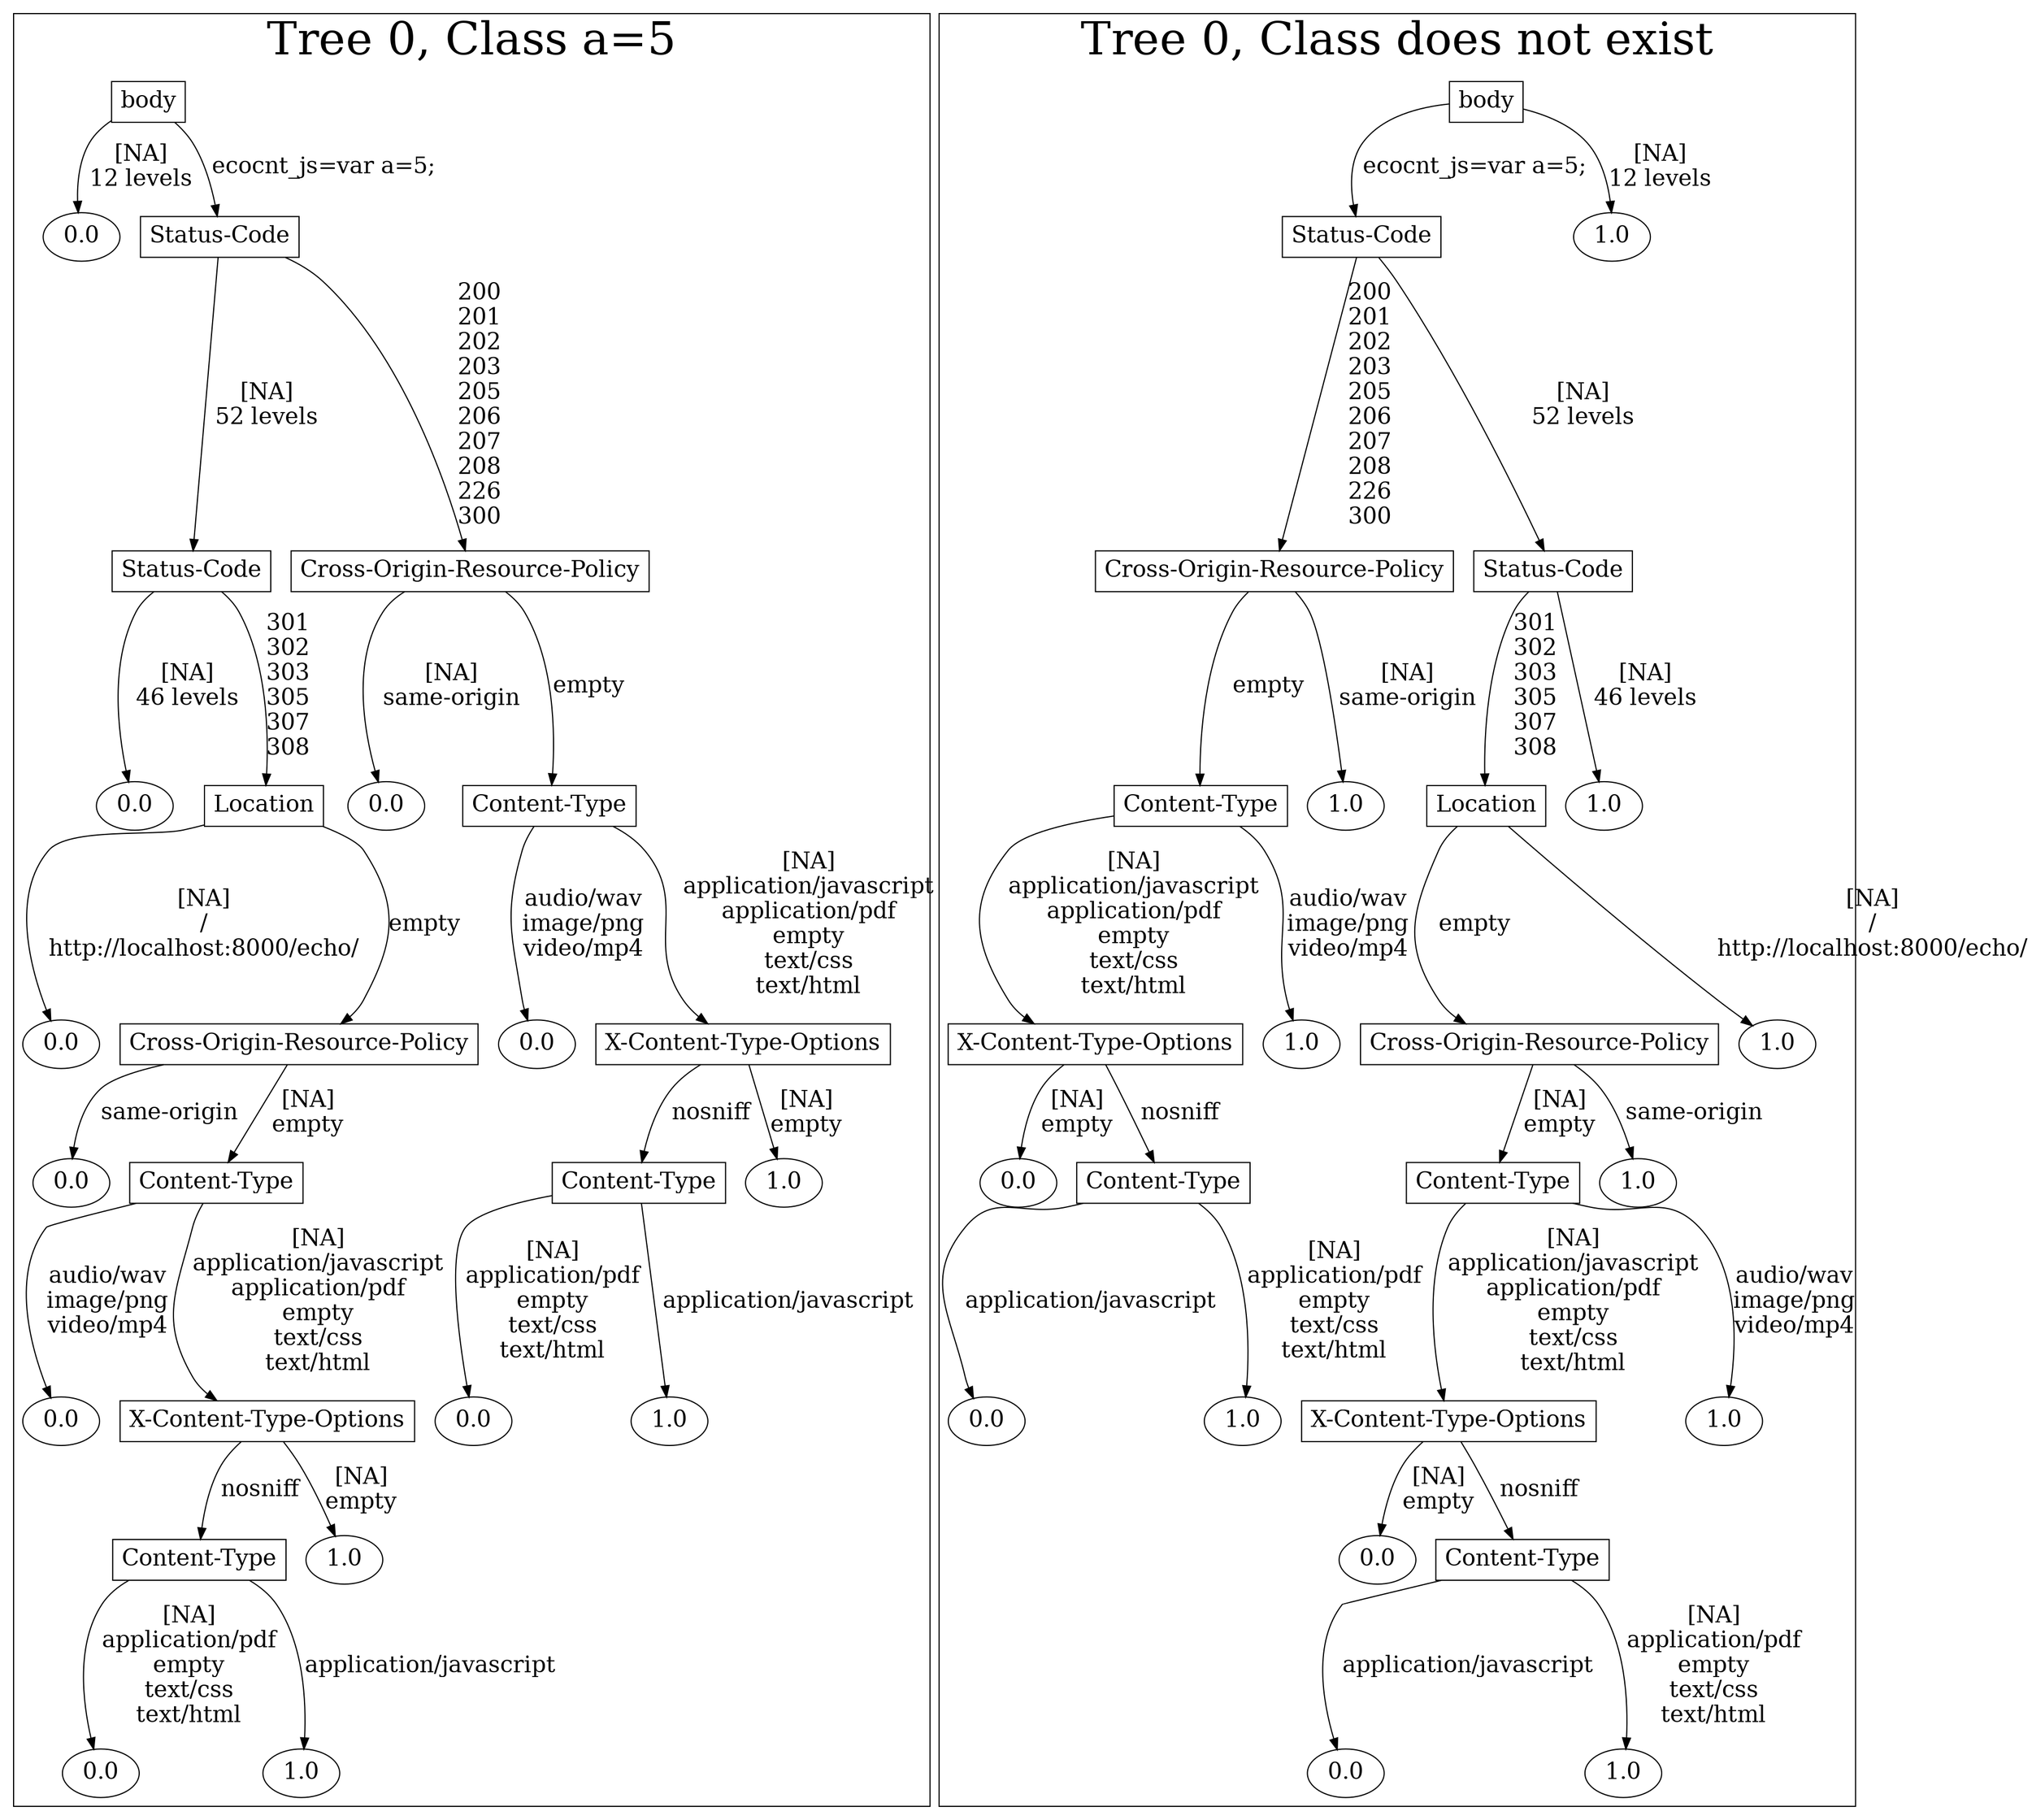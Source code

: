 /*
Generated by:
    http://https://github.com/h2oai/h2o-3/tree/master/h2o-genmodel/src/main/java/hex/genmodel/tools/PrintMojo.java
*/

/*
On a mac:

$ brew install graphviz
$ dot -Tpng file.gv -o file.png
$ open file.png
*/

digraph G {

subgraph cluster_0 {
/* Nodes */

/* Level 0 */
{
"SG_0_Node_0" [shape=box, fontsize=20, label="body"]
}

/* Level 1 */
{
"SG_0_Node_12" [fontsize=20, label="0.0"]
"SG_0_Node_1" [shape=box, fontsize=20, label="Status-Code"]
}

/* Level 2 */
{
"SG_0_Node_2" [shape=box, fontsize=20, label="Status-Code"]
"SG_0_Node_3" [shape=box, fontsize=20, label="Cross-Origin-Resource-Policy"]
}

/* Level 3 */
{
"SG_0_Node_13" [fontsize=20, label="0.0"]
"SG_0_Node_4" [shape=box, fontsize=20, label="Location"]
"SG_0_Node_14" [fontsize=20, label="0.0"]
"SG_0_Node_5" [shape=box, fontsize=20, label="Content-Type"]
}

/* Level 4 */
{
"SG_0_Node_15" [fontsize=20, label="0.0"]
"SG_0_Node_6" [shape=box, fontsize=20, label="Cross-Origin-Resource-Policy"]
"SG_0_Node_16" [fontsize=20, label="0.0"]
"SG_0_Node_7" [shape=box, fontsize=20, label="X-Content-Type-Options"]
}

/* Level 5 */
{
"SG_0_Node_17" [fontsize=20, label="0.0"]
"SG_0_Node_8" [shape=box, fontsize=20, label="Content-Type"]
"SG_0_Node_9" [shape=box, fontsize=20, label="Content-Type"]
"SG_0_Node_18" [fontsize=20, label="1.0"]
}

/* Level 6 */
{
"SG_0_Node_19" [fontsize=20, label="0.0"]
"SG_0_Node_10" [shape=box, fontsize=20, label="X-Content-Type-Options"]
"SG_0_Node_20" [fontsize=20, label="0.0"]
"SG_0_Node_21" [fontsize=20, label="1.0"]
}

/* Level 7 */
{
"SG_0_Node_11" [shape=box, fontsize=20, label="Content-Type"]
"SG_0_Node_22" [fontsize=20, label="1.0"]
}

/* Level 8 */
{
"SG_0_Node_23" [fontsize=20, label="0.0"]
"SG_0_Node_24" [fontsize=20, label="1.0"]
}

/* Edges */
"SG_0_Node_0" -> "SG_0_Node_12" [fontsize=20, label="[NA]
12 levels
"]
"SG_0_Node_0" -> "SG_0_Node_1" [fontsize=20, label="ecocnt_js=var a=5;
"]
"SG_0_Node_1" -> "SG_0_Node_2" [fontsize=20, label="[NA]
52 levels
"]
"SG_0_Node_1" -> "SG_0_Node_3" [fontsize=20, label="200
201
202
203
205
206
207
208
226
300
"]
"SG_0_Node_3" -> "SG_0_Node_14" [fontsize=20, label="[NA]
same-origin
"]
"SG_0_Node_3" -> "SG_0_Node_5" [fontsize=20, label="empty
"]
"SG_0_Node_5" -> "SG_0_Node_16" [fontsize=20, label="audio/wav
image/png
video/mp4
"]
"SG_0_Node_5" -> "SG_0_Node_7" [fontsize=20, label="[NA]
application/javascript
application/pdf
empty
text/css
text/html
"]
"SG_0_Node_7" -> "SG_0_Node_9" [fontsize=20, label="nosniff
"]
"SG_0_Node_7" -> "SG_0_Node_18" [fontsize=20, label="[NA]
empty
"]
"SG_0_Node_9" -> "SG_0_Node_20" [fontsize=20, label="[NA]
application/pdf
empty
text/css
text/html
"]
"SG_0_Node_9" -> "SG_0_Node_21" [fontsize=20, label="application/javascript
"]
"SG_0_Node_2" -> "SG_0_Node_13" [fontsize=20, label="[NA]
46 levels
"]
"SG_0_Node_2" -> "SG_0_Node_4" [fontsize=20, label="301
302
303
305
307
308
"]
"SG_0_Node_4" -> "SG_0_Node_15" [fontsize=20, label="[NA]
/
http://localhost:8000/echo/
"]
"SG_0_Node_4" -> "SG_0_Node_6" [fontsize=20, label="empty
"]
"SG_0_Node_6" -> "SG_0_Node_17" [fontsize=20, label="same-origin
"]
"SG_0_Node_6" -> "SG_0_Node_8" [fontsize=20, label="[NA]
empty
"]
"SG_0_Node_8" -> "SG_0_Node_19" [fontsize=20, label="audio/wav
image/png
video/mp4
"]
"SG_0_Node_8" -> "SG_0_Node_10" [fontsize=20, label="[NA]
application/javascript
application/pdf
empty
text/css
text/html
"]
"SG_0_Node_10" -> "SG_0_Node_11" [fontsize=20, label="nosniff
"]
"SG_0_Node_10" -> "SG_0_Node_22" [fontsize=20, label="[NA]
empty
"]
"SG_0_Node_11" -> "SG_0_Node_23" [fontsize=20, label="[NA]
application/pdf
empty
text/css
text/html
"]
"SG_0_Node_11" -> "SG_0_Node_24" [fontsize=20, label="application/javascript
"]

fontsize=40
label="Tree 0, Class a=5"
}

subgraph cluster_1 {
/* Nodes */

/* Level 0 */
{
"SG_1_Node_0" [shape=box, fontsize=20, label="body"]
}

/* Level 1 */
{
"SG_1_Node_1" [shape=box, fontsize=20, label="Status-Code"]
"SG_1_Node_12" [fontsize=20, label="1.0"]
}

/* Level 2 */
{
"SG_1_Node_2" [shape=box, fontsize=20, label="Cross-Origin-Resource-Policy"]
"SG_1_Node_3" [shape=box, fontsize=20, label="Status-Code"]
}

/* Level 3 */
{
"SG_1_Node_4" [shape=box, fontsize=20, label="Content-Type"]
"SG_1_Node_13" [fontsize=20, label="1.0"]
"SG_1_Node_5" [shape=box, fontsize=20, label="Location"]
"SG_1_Node_14" [fontsize=20, label="1.0"]
}

/* Level 4 */
{
"SG_1_Node_6" [shape=box, fontsize=20, label="X-Content-Type-Options"]
"SG_1_Node_15" [fontsize=20, label="1.0"]
"SG_1_Node_7" [shape=box, fontsize=20, label="Cross-Origin-Resource-Policy"]
"SG_1_Node_16" [fontsize=20, label="1.0"]
}

/* Level 5 */
{
"SG_1_Node_17" [fontsize=20, label="0.0"]
"SG_1_Node_8" [shape=box, fontsize=20, label="Content-Type"]
"SG_1_Node_9" [shape=box, fontsize=20, label="Content-Type"]
"SG_1_Node_18" [fontsize=20, label="1.0"]
}

/* Level 6 */
{
"SG_1_Node_19" [fontsize=20, label="0.0"]
"SG_1_Node_20" [fontsize=20, label="1.0"]
"SG_1_Node_10" [shape=box, fontsize=20, label="X-Content-Type-Options"]
"SG_1_Node_21" [fontsize=20, label="1.0"]
}

/* Level 7 */
{
"SG_1_Node_22" [fontsize=20, label="0.0"]
"SG_1_Node_11" [shape=box, fontsize=20, label="Content-Type"]
}

/* Level 8 */
{
"SG_1_Node_23" [fontsize=20, label="0.0"]
"SG_1_Node_24" [fontsize=20, label="1.0"]
}

/* Edges */
"SG_1_Node_0" -> "SG_1_Node_1" [fontsize=20, label="ecocnt_js=var a=5;
"]
"SG_1_Node_0" -> "SG_1_Node_12" [fontsize=20, label="[NA]
12 levels
"]
"SG_1_Node_1" -> "SG_1_Node_2" [fontsize=20, label="200
201
202
203
205
206
207
208
226
300
"]
"SG_1_Node_1" -> "SG_1_Node_3" [fontsize=20, label="[NA]
52 levels
"]
"SG_1_Node_3" -> "SG_1_Node_5" [fontsize=20, label="301
302
303
305
307
308
"]
"SG_1_Node_3" -> "SG_1_Node_14" [fontsize=20, label="[NA]
46 levels
"]
"SG_1_Node_5" -> "SG_1_Node_7" [fontsize=20, label="empty
"]
"SG_1_Node_5" -> "SG_1_Node_16" [fontsize=20, label="[NA]
/
http://localhost:8000/echo/
"]
"SG_1_Node_7" -> "SG_1_Node_9" [fontsize=20, label="[NA]
empty
"]
"SG_1_Node_7" -> "SG_1_Node_18" [fontsize=20, label="same-origin
"]
"SG_1_Node_9" -> "SG_1_Node_10" [fontsize=20, label="[NA]
application/javascript
application/pdf
empty
text/css
text/html
"]
"SG_1_Node_9" -> "SG_1_Node_21" [fontsize=20, label="audio/wav
image/png
video/mp4
"]
"SG_1_Node_10" -> "SG_1_Node_22" [fontsize=20, label="[NA]
empty
"]
"SG_1_Node_10" -> "SG_1_Node_11" [fontsize=20, label="nosniff
"]
"SG_1_Node_11" -> "SG_1_Node_23" [fontsize=20, label="application/javascript
"]
"SG_1_Node_11" -> "SG_1_Node_24" [fontsize=20, label="[NA]
application/pdf
empty
text/css
text/html
"]
"SG_1_Node_2" -> "SG_1_Node_4" [fontsize=20, label="empty
"]
"SG_1_Node_2" -> "SG_1_Node_13" [fontsize=20, label="[NA]
same-origin
"]
"SG_1_Node_4" -> "SG_1_Node_6" [fontsize=20, label="[NA]
application/javascript
application/pdf
empty
text/css
text/html
"]
"SG_1_Node_4" -> "SG_1_Node_15" [fontsize=20, label="audio/wav
image/png
video/mp4
"]
"SG_1_Node_6" -> "SG_1_Node_17" [fontsize=20, label="[NA]
empty
"]
"SG_1_Node_6" -> "SG_1_Node_8" [fontsize=20, label="nosniff
"]
"SG_1_Node_8" -> "SG_1_Node_19" [fontsize=20, label="application/javascript
"]
"SG_1_Node_8" -> "SG_1_Node_20" [fontsize=20, label="[NA]
application/pdf
empty
text/css
text/html
"]

fontsize=40
label="Tree 0, Class does not exist"
}

}

